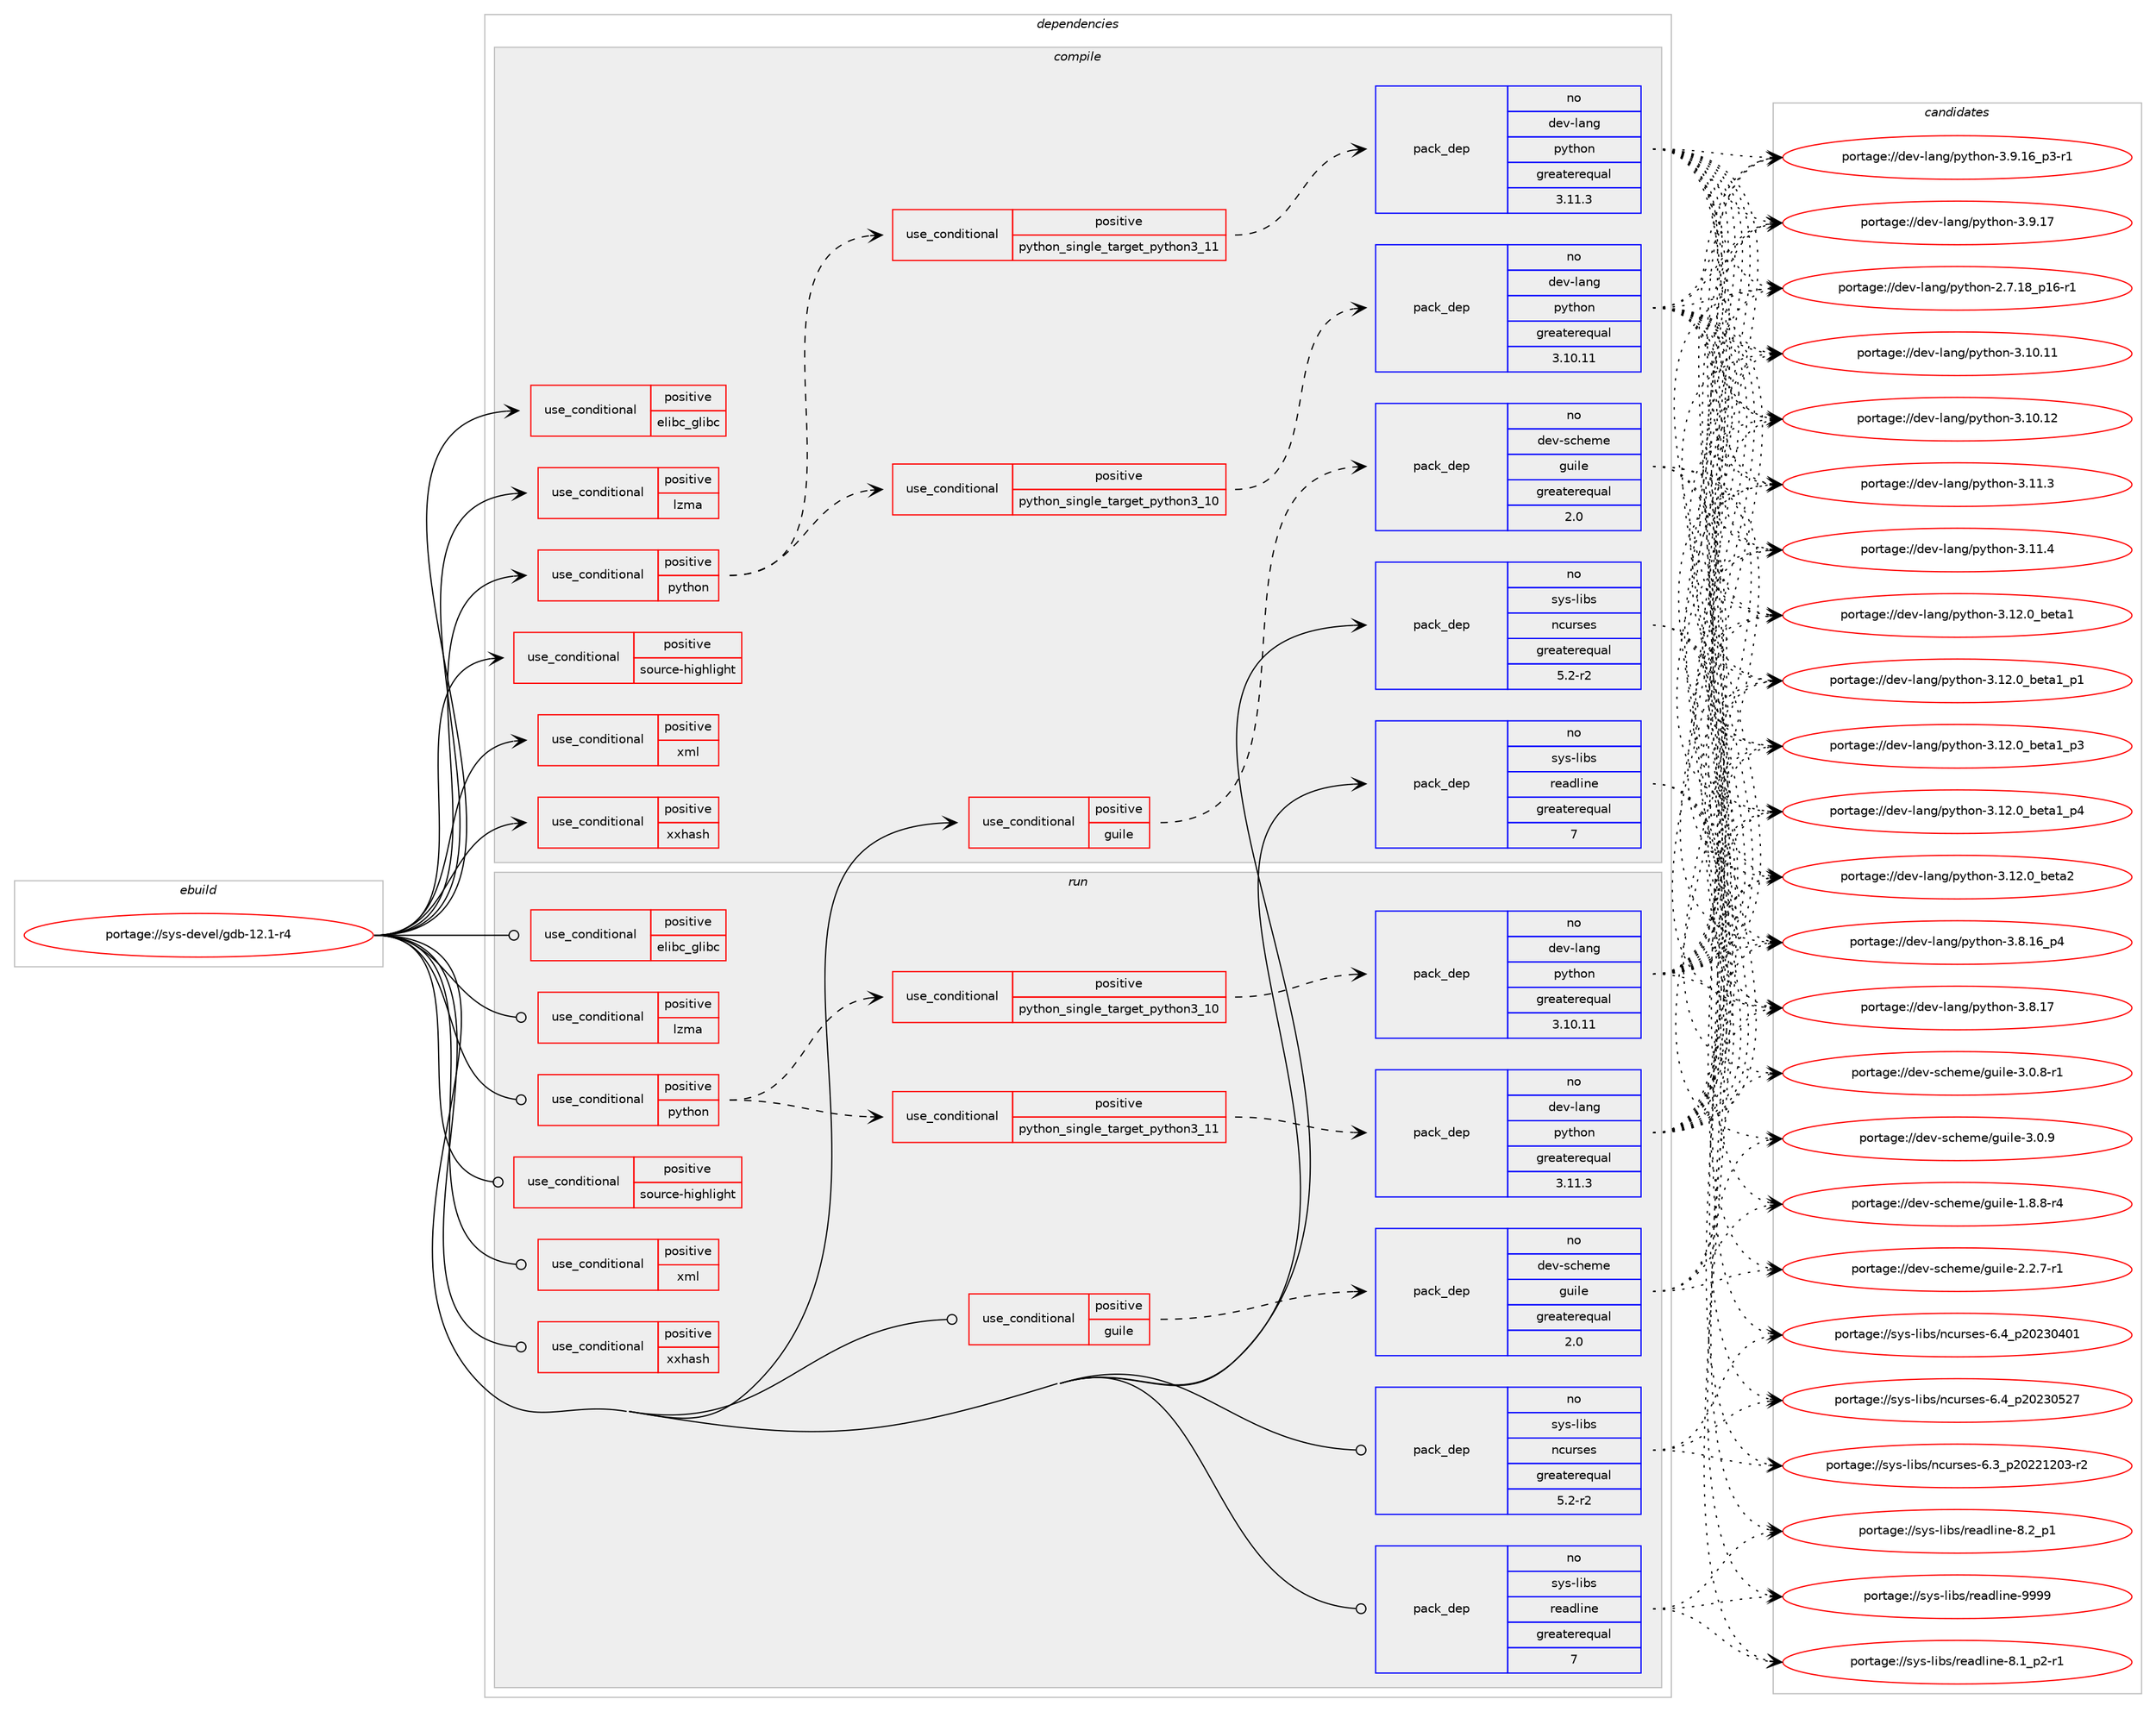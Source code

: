digraph prolog {

# *************
# Graph options
# *************

newrank=true;
concentrate=true;
compound=true;
graph [rankdir=LR,fontname=Helvetica,fontsize=10,ranksep=1.5];#, ranksep=2.5, nodesep=0.2];
edge  [arrowhead=vee];
node  [fontname=Helvetica,fontsize=10];

# **********
# The ebuild
# **********

subgraph cluster_leftcol {
color=gray;
rank=same;
label=<<i>ebuild</i>>;
id [label="portage://sys-devel/gdb-12.1-r4", color=red, width=4, href="../sys-devel/gdb-12.1-r4.svg"];
}

# ****************
# The dependencies
# ****************

subgraph cluster_midcol {
color=gray;
label=<<i>dependencies</i>>;
subgraph cluster_compile {
fillcolor="#eeeeee";
style=filled;
label=<<i>compile</i>>;
subgraph cond166 {
dependency378 [label=<<TABLE BORDER="0" CELLBORDER="1" CELLSPACING="0" CELLPADDING="4"><TR><TD ROWSPAN="3" CELLPADDING="10">use_conditional</TD></TR><TR><TD>positive</TD></TR><TR><TD>elibc_glibc</TD></TR></TABLE>>, shape=none, color=red];
# *** BEGIN UNKNOWN DEPENDENCY TYPE (TODO) ***
# dependency378 -> package_dependency(portage://sys-devel/gdb-12.1-r4,install,no,net-libs,libnsl,none,[,,],any_same_slot,[])
# *** END UNKNOWN DEPENDENCY TYPE (TODO) ***

}
id:e -> dependency378:w [weight=20,style="solid",arrowhead="vee"];
subgraph cond167 {
dependency379 [label=<<TABLE BORDER="0" CELLBORDER="1" CELLSPACING="0" CELLPADDING="4"><TR><TD ROWSPAN="3" CELLPADDING="10">use_conditional</TD></TR><TR><TD>positive</TD></TR><TR><TD>guile</TD></TR></TABLE>>, shape=none, color=red];
subgraph pack206 {
dependency380 [label=<<TABLE BORDER="0" CELLBORDER="1" CELLSPACING="0" CELLPADDING="4" WIDTH="220"><TR><TD ROWSPAN="6" CELLPADDING="30">pack_dep</TD></TR><TR><TD WIDTH="110">no</TD></TR><TR><TD>dev-scheme</TD></TR><TR><TD>guile</TD></TR><TR><TD>greaterequal</TD></TR><TR><TD>2.0</TD></TR></TABLE>>, shape=none, color=blue];
}
dependency379:e -> dependency380:w [weight=20,style="dashed",arrowhead="vee"];
}
id:e -> dependency379:w [weight=20,style="solid",arrowhead="vee"];
subgraph cond168 {
dependency381 [label=<<TABLE BORDER="0" CELLBORDER="1" CELLSPACING="0" CELLPADDING="4"><TR><TD ROWSPAN="3" CELLPADDING="10">use_conditional</TD></TR><TR><TD>positive</TD></TR><TR><TD>lzma</TD></TR></TABLE>>, shape=none, color=red];
# *** BEGIN UNKNOWN DEPENDENCY TYPE (TODO) ***
# dependency381 -> package_dependency(portage://sys-devel/gdb-12.1-r4,install,no,app-arch,xz-utils,none,[,,],[],[])
# *** END UNKNOWN DEPENDENCY TYPE (TODO) ***

}
id:e -> dependency381:w [weight=20,style="solid",arrowhead="vee"];
subgraph cond169 {
dependency382 [label=<<TABLE BORDER="0" CELLBORDER="1" CELLSPACING="0" CELLPADDING="4"><TR><TD ROWSPAN="3" CELLPADDING="10">use_conditional</TD></TR><TR><TD>positive</TD></TR><TR><TD>python</TD></TR></TABLE>>, shape=none, color=red];
subgraph cond170 {
dependency383 [label=<<TABLE BORDER="0" CELLBORDER="1" CELLSPACING="0" CELLPADDING="4"><TR><TD ROWSPAN="3" CELLPADDING="10">use_conditional</TD></TR><TR><TD>positive</TD></TR><TR><TD>python_single_target_python3_10</TD></TR></TABLE>>, shape=none, color=red];
subgraph pack207 {
dependency384 [label=<<TABLE BORDER="0" CELLBORDER="1" CELLSPACING="0" CELLPADDING="4" WIDTH="220"><TR><TD ROWSPAN="6" CELLPADDING="30">pack_dep</TD></TR><TR><TD WIDTH="110">no</TD></TR><TR><TD>dev-lang</TD></TR><TR><TD>python</TD></TR><TR><TD>greaterequal</TD></TR><TR><TD>3.10.11</TD></TR></TABLE>>, shape=none, color=blue];
}
dependency383:e -> dependency384:w [weight=20,style="dashed",arrowhead="vee"];
}
dependency382:e -> dependency383:w [weight=20,style="dashed",arrowhead="vee"];
subgraph cond171 {
dependency385 [label=<<TABLE BORDER="0" CELLBORDER="1" CELLSPACING="0" CELLPADDING="4"><TR><TD ROWSPAN="3" CELLPADDING="10">use_conditional</TD></TR><TR><TD>positive</TD></TR><TR><TD>python_single_target_python3_11</TD></TR></TABLE>>, shape=none, color=red];
subgraph pack208 {
dependency386 [label=<<TABLE BORDER="0" CELLBORDER="1" CELLSPACING="0" CELLPADDING="4" WIDTH="220"><TR><TD ROWSPAN="6" CELLPADDING="30">pack_dep</TD></TR><TR><TD WIDTH="110">no</TD></TR><TR><TD>dev-lang</TD></TR><TR><TD>python</TD></TR><TR><TD>greaterequal</TD></TR><TR><TD>3.11.3</TD></TR></TABLE>>, shape=none, color=blue];
}
dependency385:e -> dependency386:w [weight=20,style="dashed",arrowhead="vee"];
}
dependency382:e -> dependency385:w [weight=20,style="dashed",arrowhead="vee"];
}
id:e -> dependency382:w [weight=20,style="solid",arrowhead="vee"];
subgraph cond172 {
dependency387 [label=<<TABLE BORDER="0" CELLBORDER="1" CELLSPACING="0" CELLPADDING="4"><TR><TD ROWSPAN="3" CELLPADDING="10">use_conditional</TD></TR><TR><TD>positive</TD></TR><TR><TD>source-highlight</TD></TR></TABLE>>, shape=none, color=red];
# *** BEGIN UNKNOWN DEPENDENCY TYPE (TODO) ***
# dependency387 -> package_dependency(portage://sys-devel/gdb-12.1-r4,install,no,dev-util,source-highlight,none,[,,],[],[])
# *** END UNKNOWN DEPENDENCY TYPE (TODO) ***

}
id:e -> dependency387:w [weight=20,style="solid",arrowhead="vee"];
subgraph cond173 {
dependency388 [label=<<TABLE BORDER="0" CELLBORDER="1" CELLSPACING="0" CELLPADDING="4"><TR><TD ROWSPAN="3" CELLPADDING="10">use_conditional</TD></TR><TR><TD>positive</TD></TR><TR><TD>xml</TD></TR></TABLE>>, shape=none, color=red];
# *** BEGIN UNKNOWN DEPENDENCY TYPE (TODO) ***
# dependency388 -> package_dependency(portage://sys-devel/gdb-12.1-r4,install,no,dev-libs,expat,none,[,,],[],[])
# *** END UNKNOWN DEPENDENCY TYPE (TODO) ***

}
id:e -> dependency388:w [weight=20,style="solid",arrowhead="vee"];
subgraph cond174 {
dependency389 [label=<<TABLE BORDER="0" CELLBORDER="1" CELLSPACING="0" CELLPADDING="4"><TR><TD ROWSPAN="3" CELLPADDING="10">use_conditional</TD></TR><TR><TD>positive</TD></TR><TR><TD>xxhash</TD></TR></TABLE>>, shape=none, color=red];
# *** BEGIN UNKNOWN DEPENDENCY TYPE (TODO) ***
# dependency389 -> package_dependency(portage://sys-devel/gdb-12.1-r4,install,no,dev-libs,xxhash,none,[,,],[],[])
# *** END UNKNOWN DEPENDENCY TYPE (TODO) ***

}
id:e -> dependency389:w [weight=20,style="solid",arrowhead="vee"];
# *** BEGIN UNKNOWN DEPENDENCY TYPE (TODO) ***
# id -> package_dependency(portage://sys-devel/gdb-12.1-r4,install,no,dev-libs,gmp,none,[,,],any_same_slot,[])
# *** END UNKNOWN DEPENDENCY TYPE (TODO) ***

# *** BEGIN UNKNOWN DEPENDENCY TYPE (TODO) ***
# id -> package_dependency(portage://sys-devel/gdb-12.1-r4,install,no,dev-libs,mpfr,none,[,,],[slot(0),equal],[])
# *** END UNKNOWN DEPENDENCY TYPE (TODO) ***

subgraph pack209 {
dependency390 [label=<<TABLE BORDER="0" CELLBORDER="1" CELLSPACING="0" CELLPADDING="4" WIDTH="220"><TR><TD ROWSPAN="6" CELLPADDING="30">pack_dep</TD></TR><TR><TD WIDTH="110">no</TD></TR><TR><TD>sys-libs</TD></TR><TR><TD>ncurses</TD></TR><TR><TD>greaterequal</TD></TR><TR><TD>5.2-r2</TD></TR></TABLE>>, shape=none, color=blue];
}
id:e -> dependency390:w [weight=20,style="solid",arrowhead="vee"];
subgraph pack210 {
dependency391 [label=<<TABLE BORDER="0" CELLBORDER="1" CELLSPACING="0" CELLPADDING="4" WIDTH="220"><TR><TD ROWSPAN="6" CELLPADDING="30">pack_dep</TD></TR><TR><TD WIDTH="110">no</TD></TR><TR><TD>sys-libs</TD></TR><TR><TD>readline</TD></TR><TR><TD>greaterequal</TD></TR><TR><TD>7</TD></TR></TABLE>>, shape=none, color=blue];
}
id:e -> dependency391:w [weight=20,style="solid",arrowhead="vee"];
# *** BEGIN UNKNOWN DEPENDENCY TYPE (TODO) ***
# id -> package_dependency(portage://sys-devel/gdb-12.1-r4,install,no,sys-libs,zlib,none,[,,],[],[])
# *** END UNKNOWN DEPENDENCY TYPE (TODO) ***

}
subgraph cluster_compileandrun {
fillcolor="#eeeeee";
style=filled;
label=<<i>compile and run</i>>;
}
subgraph cluster_run {
fillcolor="#eeeeee";
style=filled;
label=<<i>run</i>>;
subgraph cond175 {
dependency392 [label=<<TABLE BORDER="0" CELLBORDER="1" CELLSPACING="0" CELLPADDING="4"><TR><TD ROWSPAN="3" CELLPADDING="10">use_conditional</TD></TR><TR><TD>positive</TD></TR><TR><TD>elibc_glibc</TD></TR></TABLE>>, shape=none, color=red];
# *** BEGIN UNKNOWN DEPENDENCY TYPE (TODO) ***
# dependency392 -> package_dependency(portage://sys-devel/gdb-12.1-r4,run,no,net-libs,libnsl,none,[,,],any_same_slot,[])
# *** END UNKNOWN DEPENDENCY TYPE (TODO) ***

}
id:e -> dependency392:w [weight=20,style="solid",arrowhead="odot"];
subgraph cond176 {
dependency393 [label=<<TABLE BORDER="0" CELLBORDER="1" CELLSPACING="0" CELLPADDING="4"><TR><TD ROWSPAN="3" CELLPADDING="10">use_conditional</TD></TR><TR><TD>positive</TD></TR><TR><TD>guile</TD></TR></TABLE>>, shape=none, color=red];
subgraph pack211 {
dependency394 [label=<<TABLE BORDER="0" CELLBORDER="1" CELLSPACING="0" CELLPADDING="4" WIDTH="220"><TR><TD ROWSPAN="6" CELLPADDING="30">pack_dep</TD></TR><TR><TD WIDTH="110">no</TD></TR><TR><TD>dev-scheme</TD></TR><TR><TD>guile</TD></TR><TR><TD>greaterequal</TD></TR><TR><TD>2.0</TD></TR></TABLE>>, shape=none, color=blue];
}
dependency393:e -> dependency394:w [weight=20,style="dashed",arrowhead="vee"];
}
id:e -> dependency393:w [weight=20,style="solid",arrowhead="odot"];
subgraph cond177 {
dependency395 [label=<<TABLE BORDER="0" CELLBORDER="1" CELLSPACING="0" CELLPADDING="4"><TR><TD ROWSPAN="3" CELLPADDING="10">use_conditional</TD></TR><TR><TD>positive</TD></TR><TR><TD>lzma</TD></TR></TABLE>>, shape=none, color=red];
# *** BEGIN UNKNOWN DEPENDENCY TYPE (TODO) ***
# dependency395 -> package_dependency(portage://sys-devel/gdb-12.1-r4,run,no,app-arch,xz-utils,none,[,,],[],[])
# *** END UNKNOWN DEPENDENCY TYPE (TODO) ***

}
id:e -> dependency395:w [weight=20,style="solid",arrowhead="odot"];
subgraph cond178 {
dependency396 [label=<<TABLE BORDER="0" CELLBORDER="1" CELLSPACING="0" CELLPADDING="4"><TR><TD ROWSPAN="3" CELLPADDING="10">use_conditional</TD></TR><TR><TD>positive</TD></TR><TR><TD>python</TD></TR></TABLE>>, shape=none, color=red];
subgraph cond179 {
dependency397 [label=<<TABLE BORDER="0" CELLBORDER="1" CELLSPACING="0" CELLPADDING="4"><TR><TD ROWSPAN="3" CELLPADDING="10">use_conditional</TD></TR><TR><TD>positive</TD></TR><TR><TD>python_single_target_python3_10</TD></TR></TABLE>>, shape=none, color=red];
subgraph pack212 {
dependency398 [label=<<TABLE BORDER="0" CELLBORDER="1" CELLSPACING="0" CELLPADDING="4" WIDTH="220"><TR><TD ROWSPAN="6" CELLPADDING="30">pack_dep</TD></TR><TR><TD WIDTH="110">no</TD></TR><TR><TD>dev-lang</TD></TR><TR><TD>python</TD></TR><TR><TD>greaterequal</TD></TR><TR><TD>3.10.11</TD></TR></TABLE>>, shape=none, color=blue];
}
dependency397:e -> dependency398:w [weight=20,style="dashed",arrowhead="vee"];
}
dependency396:e -> dependency397:w [weight=20,style="dashed",arrowhead="vee"];
subgraph cond180 {
dependency399 [label=<<TABLE BORDER="0" CELLBORDER="1" CELLSPACING="0" CELLPADDING="4"><TR><TD ROWSPAN="3" CELLPADDING="10">use_conditional</TD></TR><TR><TD>positive</TD></TR><TR><TD>python_single_target_python3_11</TD></TR></TABLE>>, shape=none, color=red];
subgraph pack213 {
dependency400 [label=<<TABLE BORDER="0" CELLBORDER="1" CELLSPACING="0" CELLPADDING="4" WIDTH="220"><TR><TD ROWSPAN="6" CELLPADDING="30">pack_dep</TD></TR><TR><TD WIDTH="110">no</TD></TR><TR><TD>dev-lang</TD></TR><TR><TD>python</TD></TR><TR><TD>greaterequal</TD></TR><TR><TD>3.11.3</TD></TR></TABLE>>, shape=none, color=blue];
}
dependency399:e -> dependency400:w [weight=20,style="dashed",arrowhead="vee"];
}
dependency396:e -> dependency399:w [weight=20,style="dashed",arrowhead="vee"];
}
id:e -> dependency396:w [weight=20,style="solid",arrowhead="odot"];
subgraph cond181 {
dependency401 [label=<<TABLE BORDER="0" CELLBORDER="1" CELLSPACING="0" CELLPADDING="4"><TR><TD ROWSPAN="3" CELLPADDING="10">use_conditional</TD></TR><TR><TD>positive</TD></TR><TR><TD>source-highlight</TD></TR></TABLE>>, shape=none, color=red];
# *** BEGIN UNKNOWN DEPENDENCY TYPE (TODO) ***
# dependency401 -> package_dependency(portage://sys-devel/gdb-12.1-r4,run,no,dev-util,source-highlight,none,[,,],[],[])
# *** END UNKNOWN DEPENDENCY TYPE (TODO) ***

}
id:e -> dependency401:w [weight=20,style="solid",arrowhead="odot"];
subgraph cond182 {
dependency402 [label=<<TABLE BORDER="0" CELLBORDER="1" CELLSPACING="0" CELLPADDING="4"><TR><TD ROWSPAN="3" CELLPADDING="10">use_conditional</TD></TR><TR><TD>positive</TD></TR><TR><TD>xml</TD></TR></TABLE>>, shape=none, color=red];
# *** BEGIN UNKNOWN DEPENDENCY TYPE (TODO) ***
# dependency402 -> package_dependency(portage://sys-devel/gdb-12.1-r4,run,no,dev-libs,expat,none,[,,],[],[])
# *** END UNKNOWN DEPENDENCY TYPE (TODO) ***

}
id:e -> dependency402:w [weight=20,style="solid",arrowhead="odot"];
subgraph cond183 {
dependency403 [label=<<TABLE BORDER="0" CELLBORDER="1" CELLSPACING="0" CELLPADDING="4"><TR><TD ROWSPAN="3" CELLPADDING="10">use_conditional</TD></TR><TR><TD>positive</TD></TR><TR><TD>xxhash</TD></TR></TABLE>>, shape=none, color=red];
# *** BEGIN UNKNOWN DEPENDENCY TYPE (TODO) ***
# dependency403 -> package_dependency(portage://sys-devel/gdb-12.1-r4,run,no,dev-libs,xxhash,none,[,,],[],[])
# *** END UNKNOWN DEPENDENCY TYPE (TODO) ***

}
id:e -> dependency403:w [weight=20,style="solid",arrowhead="odot"];
# *** BEGIN UNKNOWN DEPENDENCY TYPE (TODO) ***
# id -> package_dependency(portage://sys-devel/gdb-12.1-r4,run,no,dev-libs,gmp,none,[,,],any_same_slot,[])
# *** END UNKNOWN DEPENDENCY TYPE (TODO) ***

# *** BEGIN UNKNOWN DEPENDENCY TYPE (TODO) ***
# id -> package_dependency(portage://sys-devel/gdb-12.1-r4,run,no,dev-libs,mpfr,none,[,,],[slot(0),equal],[])
# *** END UNKNOWN DEPENDENCY TYPE (TODO) ***

subgraph pack214 {
dependency404 [label=<<TABLE BORDER="0" CELLBORDER="1" CELLSPACING="0" CELLPADDING="4" WIDTH="220"><TR><TD ROWSPAN="6" CELLPADDING="30">pack_dep</TD></TR><TR><TD WIDTH="110">no</TD></TR><TR><TD>sys-libs</TD></TR><TR><TD>ncurses</TD></TR><TR><TD>greaterequal</TD></TR><TR><TD>5.2-r2</TD></TR></TABLE>>, shape=none, color=blue];
}
id:e -> dependency404:w [weight=20,style="solid",arrowhead="odot"];
subgraph pack215 {
dependency405 [label=<<TABLE BORDER="0" CELLBORDER="1" CELLSPACING="0" CELLPADDING="4" WIDTH="220"><TR><TD ROWSPAN="6" CELLPADDING="30">pack_dep</TD></TR><TR><TD WIDTH="110">no</TD></TR><TR><TD>sys-libs</TD></TR><TR><TD>readline</TD></TR><TR><TD>greaterequal</TD></TR><TR><TD>7</TD></TR></TABLE>>, shape=none, color=blue];
}
id:e -> dependency405:w [weight=20,style="solid",arrowhead="odot"];
# *** BEGIN UNKNOWN DEPENDENCY TYPE (TODO) ***
# id -> package_dependency(portage://sys-devel/gdb-12.1-r4,run,no,sys-libs,zlib,none,[,,],[],[])
# *** END UNKNOWN DEPENDENCY TYPE (TODO) ***

}
}

# **************
# The candidates
# **************

subgraph cluster_choices {
rank=same;
color=gray;
label=<<i>candidates</i>>;

subgraph choice206 {
color=black;
nodesep=1;
choice1001011184511599104101109101471031171051081014549465646564511452 [label="portage://dev-scheme/guile-1.8.8-r4", color=red, width=4,href="../dev-scheme/guile-1.8.8-r4.svg"];
choice1001011184511599104101109101471031171051081014550465046554511449 [label="portage://dev-scheme/guile-2.2.7-r1", color=red, width=4,href="../dev-scheme/guile-2.2.7-r1.svg"];
choice1001011184511599104101109101471031171051081014551464846564511449 [label="portage://dev-scheme/guile-3.0.8-r1", color=red, width=4,href="../dev-scheme/guile-3.0.8-r1.svg"];
choice100101118451159910410110910147103117105108101455146484657 [label="portage://dev-scheme/guile-3.0.9", color=red, width=4,href="../dev-scheme/guile-3.0.9.svg"];
dependency380:e -> choice1001011184511599104101109101471031171051081014549465646564511452:w [style=dotted,weight="100"];
dependency380:e -> choice1001011184511599104101109101471031171051081014550465046554511449:w [style=dotted,weight="100"];
dependency380:e -> choice1001011184511599104101109101471031171051081014551464846564511449:w [style=dotted,weight="100"];
dependency380:e -> choice100101118451159910410110910147103117105108101455146484657:w [style=dotted,weight="100"];
}
subgraph choice207 {
color=black;
nodesep=1;
choice100101118451089711010347112121116104111110455046554649569511249544511449 [label="portage://dev-lang/python-2.7.18_p16-r1", color=red, width=4,href="../dev-lang/python-2.7.18_p16-r1.svg"];
choice1001011184510897110103471121211161041111104551464948464949 [label="portage://dev-lang/python-3.10.11", color=red, width=4,href="../dev-lang/python-3.10.11.svg"];
choice1001011184510897110103471121211161041111104551464948464950 [label="portage://dev-lang/python-3.10.12", color=red, width=4,href="../dev-lang/python-3.10.12.svg"];
choice10010111845108971101034711212111610411111045514649494651 [label="portage://dev-lang/python-3.11.3", color=red, width=4,href="../dev-lang/python-3.11.3.svg"];
choice10010111845108971101034711212111610411111045514649494652 [label="portage://dev-lang/python-3.11.4", color=red, width=4,href="../dev-lang/python-3.11.4.svg"];
choice1001011184510897110103471121211161041111104551464950464895981011169749 [label="portage://dev-lang/python-3.12.0_beta1", color=red, width=4,href="../dev-lang/python-3.12.0_beta1.svg"];
choice10010111845108971101034711212111610411111045514649504648959810111697499511249 [label="portage://dev-lang/python-3.12.0_beta1_p1", color=red, width=4,href="../dev-lang/python-3.12.0_beta1_p1.svg"];
choice10010111845108971101034711212111610411111045514649504648959810111697499511251 [label="portage://dev-lang/python-3.12.0_beta1_p3", color=red, width=4,href="../dev-lang/python-3.12.0_beta1_p3.svg"];
choice10010111845108971101034711212111610411111045514649504648959810111697499511252 [label="portage://dev-lang/python-3.12.0_beta1_p4", color=red, width=4,href="../dev-lang/python-3.12.0_beta1_p4.svg"];
choice1001011184510897110103471121211161041111104551464950464895981011169750 [label="portage://dev-lang/python-3.12.0_beta2", color=red, width=4,href="../dev-lang/python-3.12.0_beta2.svg"];
choice100101118451089711010347112121116104111110455146564649549511252 [label="portage://dev-lang/python-3.8.16_p4", color=red, width=4,href="../dev-lang/python-3.8.16_p4.svg"];
choice10010111845108971101034711212111610411111045514656464955 [label="portage://dev-lang/python-3.8.17", color=red, width=4,href="../dev-lang/python-3.8.17.svg"];
choice1001011184510897110103471121211161041111104551465746495495112514511449 [label="portage://dev-lang/python-3.9.16_p3-r1", color=red, width=4,href="../dev-lang/python-3.9.16_p3-r1.svg"];
choice10010111845108971101034711212111610411111045514657464955 [label="portage://dev-lang/python-3.9.17", color=red, width=4,href="../dev-lang/python-3.9.17.svg"];
dependency384:e -> choice100101118451089711010347112121116104111110455046554649569511249544511449:w [style=dotted,weight="100"];
dependency384:e -> choice1001011184510897110103471121211161041111104551464948464949:w [style=dotted,weight="100"];
dependency384:e -> choice1001011184510897110103471121211161041111104551464948464950:w [style=dotted,weight="100"];
dependency384:e -> choice10010111845108971101034711212111610411111045514649494651:w [style=dotted,weight="100"];
dependency384:e -> choice10010111845108971101034711212111610411111045514649494652:w [style=dotted,weight="100"];
dependency384:e -> choice1001011184510897110103471121211161041111104551464950464895981011169749:w [style=dotted,weight="100"];
dependency384:e -> choice10010111845108971101034711212111610411111045514649504648959810111697499511249:w [style=dotted,weight="100"];
dependency384:e -> choice10010111845108971101034711212111610411111045514649504648959810111697499511251:w [style=dotted,weight="100"];
dependency384:e -> choice10010111845108971101034711212111610411111045514649504648959810111697499511252:w [style=dotted,weight="100"];
dependency384:e -> choice1001011184510897110103471121211161041111104551464950464895981011169750:w [style=dotted,weight="100"];
dependency384:e -> choice100101118451089711010347112121116104111110455146564649549511252:w [style=dotted,weight="100"];
dependency384:e -> choice10010111845108971101034711212111610411111045514656464955:w [style=dotted,weight="100"];
dependency384:e -> choice1001011184510897110103471121211161041111104551465746495495112514511449:w [style=dotted,weight="100"];
dependency384:e -> choice10010111845108971101034711212111610411111045514657464955:w [style=dotted,weight="100"];
}
subgraph choice208 {
color=black;
nodesep=1;
choice100101118451089711010347112121116104111110455046554649569511249544511449 [label="portage://dev-lang/python-2.7.18_p16-r1", color=red, width=4,href="../dev-lang/python-2.7.18_p16-r1.svg"];
choice1001011184510897110103471121211161041111104551464948464949 [label="portage://dev-lang/python-3.10.11", color=red, width=4,href="../dev-lang/python-3.10.11.svg"];
choice1001011184510897110103471121211161041111104551464948464950 [label="portage://dev-lang/python-3.10.12", color=red, width=4,href="../dev-lang/python-3.10.12.svg"];
choice10010111845108971101034711212111610411111045514649494651 [label="portage://dev-lang/python-3.11.3", color=red, width=4,href="../dev-lang/python-3.11.3.svg"];
choice10010111845108971101034711212111610411111045514649494652 [label="portage://dev-lang/python-3.11.4", color=red, width=4,href="../dev-lang/python-3.11.4.svg"];
choice1001011184510897110103471121211161041111104551464950464895981011169749 [label="portage://dev-lang/python-3.12.0_beta1", color=red, width=4,href="../dev-lang/python-3.12.0_beta1.svg"];
choice10010111845108971101034711212111610411111045514649504648959810111697499511249 [label="portage://dev-lang/python-3.12.0_beta1_p1", color=red, width=4,href="../dev-lang/python-3.12.0_beta1_p1.svg"];
choice10010111845108971101034711212111610411111045514649504648959810111697499511251 [label="portage://dev-lang/python-3.12.0_beta1_p3", color=red, width=4,href="../dev-lang/python-3.12.0_beta1_p3.svg"];
choice10010111845108971101034711212111610411111045514649504648959810111697499511252 [label="portage://dev-lang/python-3.12.0_beta1_p4", color=red, width=4,href="../dev-lang/python-3.12.0_beta1_p4.svg"];
choice1001011184510897110103471121211161041111104551464950464895981011169750 [label="portage://dev-lang/python-3.12.0_beta2", color=red, width=4,href="../dev-lang/python-3.12.0_beta2.svg"];
choice100101118451089711010347112121116104111110455146564649549511252 [label="portage://dev-lang/python-3.8.16_p4", color=red, width=4,href="../dev-lang/python-3.8.16_p4.svg"];
choice10010111845108971101034711212111610411111045514656464955 [label="portage://dev-lang/python-3.8.17", color=red, width=4,href="../dev-lang/python-3.8.17.svg"];
choice1001011184510897110103471121211161041111104551465746495495112514511449 [label="portage://dev-lang/python-3.9.16_p3-r1", color=red, width=4,href="../dev-lang/python-3.9.16_p3-r1.svg"];
choice10010111845108971101034711212111610411111045514657464955 [label="portage://dev-lang/python-3.9.17", color=red, width=4,href="../dev-lang/python-3.9.17.svg"];
dependency386:e -> choice100101118451089711010347112121116104111110455046554649569511249544511449:w [style=dotted,weight="100"];
dependency386:e -> choice1001011184510897110103471121211161041111104551464948464949:w [style=dotted,weight="100"];
dependency386:e -> choice1001011184510897110103471121211161041111104551464948464950:w [style=dotted,weight="100"];
dependency386:e -> choice10010111845108971101034711212111610411111045514649494651:w [style=dotted,weight="100"];
dependency386:e -> choice10010111845108971101034711212111610411111045514649494652:w [style=dotted,weight="100"];
dependency386:e -> choice1001011184510897110103471121211161041111104551464950464895981011169749:w [style=dotted,weight="100"];
dependency386:e -> choice10010111845108971101034711212111610411111045514649504648959810111697499511249:w [style=dotted,weight="100"];
dependency386:e -> choice10010111845108971101034711212111610411111045514649504648959810111697499511251:w [style=dotted,weight="100"];
dependency386:e -> choice10010111845108971101034711212111610411111045514649504648959810111697499511252:w [style=dotted,weight="100"];
dependency386:e -> choice1001011184510897110103471121211161041111104551464950464895981011169750:w [style=dotted,weight="100"];
dependency386:e -> choice100101118451089711010347112121116104111110455146564649549511252:w [style=dotted,weight="100"];
dependency386:e -> choice10010111845108971101034711212111610411111045514656464955:w [style=dotted,weight="100"];
dependency386:e -> choice1001011184510897110103471121211161041111104551465746495495112514511449:w [style=dotted,weight="100"];
dependency386:e -> choice10010111845108971101034711212111610411111045514657464955:w [style=dotted,weight="100"];
}
subgraph choice209 {
color=black;
nodesep=1;
choice11512111545108105981154711099117114115101115455446519511250485050495048514511450 [label="portage://sys-libs/ncurses-6.3_p20221203-r2", color=red, width=4,href="../sys-libs/ncurses-6.3_p20221203-r2.svg"];
choice1151211154510810598115471109911711411510111545544652951125048505148524849 [label="portage://sys-libs/ncurses-6.4_p20230401", color=red, width=4,href="../sys-libs/ncurses-6.4_p20230401.svg"];
choice1151211154510810598115471109911711411510111545544652951125048505148535055 [label="portage://sys-libs/ncurses-6.4_p20230527", color=red, width=4,href="../sys-libs/ncurses-6.4_p20230527.svg"];
dependency390:e -> choice11512111545108105981154711099117114115101115455446519511250485050495048514511450:w [style=dotted,weight="100"];
dependency390:e -> choice1151211154510810598115471109911711411510111545544652951125048505148524849:w [style=dotted,weight="100"];
dependency390:e -> choice1151211154510810598115471109911711411510111545544652951125048505148535055:w [style=dotted,weight="100"];
}
subgraph choice210 {
color=black;
nodesep=1;
choice115121115451081059811547114101971001081051101014556464995112504511449 [label="portage://sys-libs/readline-8.1_p2-r1", color=red, width=4,href="../sys-libs/readline-8.1_p2-r1.svg"];
choice11512111545108105981154711410197100108105110101455646509511249 [label="portage://sys-libs/readline-8.2_p1", color=red, width=4,href="../sys-libs/readline-8.2_p1.svg"];
choice115121115451081059811547114101971001081051101014557575757 [label="portage://sys-libs/readline-9999", color=red, width=4,href="../sys-libs/readline-9999.svg"];
dependency391:e -> choice115121115451081059811547114101971001081051101014556464995112504511449:w [style=dotted,weight="100"];
dependency391:e -> choice11512111545108105981154711410197100108105110101455646509511249:w [style=dotted,weight="100"];
dependency391:e -> choice115121115451081059811547114101971001081051101014557575757:w [style=dotted,weight="100"];
}
subgraph choice211 {
color=black;
nodesep=1;
choice1001011184511599104101109101471031171051081014549465646564511452 [label="portage://dev-scheme/guile-1.8.8-r4", color=red, width=4,href="../dev-scheme/guile-1.8.8-r4.svg"];
choice1001011184511599104101109101471031171051081014550465046554511449 [label="portage://dev-scheme/guile-2.2.7-r1", color=red, width=4,href="../dev-scheme/guile-2.2.7-r1.svg"];
choice1001011184511599104101109101471031171051081014551464846564511449 [label="portage://dev-scheme/guile-3.0.8-r1", color=red, width=4,href="../dev-scheme/guile-3.0.8-r1.svg"];
choice100101118451159910410110910147103117105108101455146484657 [label="portage://dev-scheme/guile-3.0.9", color=red, width=4,href="../dev-scheme/guile-3.0.9.svg"];
dependency394:e -> choice1001011184511599104101109101471031171051081014549465646564511452:w [style=dotted,weight="100"];
dependency394:e -> choice1001011184511599104101109101471031171051081014550465046554511449:w [style=dotted,weight="100"];
dependency394:e -> choice1001011184511599104101109101471031171051081014551464846564511449:w [style=dotted,weight="100"];
dependency394:e -> choice100101118451159910410110910147103117105108101455146484657:w [style=dotted,weight="100"];
}
subgraph choice212 {
color=black;
nodesep=1;
choice100101118451089711010347112121116104111110455046554649569511249544511449 [label="portage://dev-lang/python-2.7.18_p16-r1", color=red, width=4,href="../dev-lang/python-2.7.18_p16-r1.svg"];
choice1001011184510897110103471121211161041111104551464948464949 [label="portage://dev-lang/python-3.10.11", color=red, width=4,href="../dev-lang/python-3.10.11.svg"];
choice1001011184510897110103471121211161041111104551464948464950 [label="portage://dev-lang/python-3.10.12", color=red, width=4,href="../dev-lang/python-3.10.12.svg"];
choice10010111845108971101034711212111610411111045514649494651 [label="portage://dev-lang/python-3.11.3", color=red, width=4,href="../dev-lang/python-3.11.3.svg"];
choice10010111845108971101034711212111610411111045514649494652 [label="portage://dev-lang/python-3.11.4", color=red, width=4,href="../dev-lang/python-3.11.4.svg"];
choice1001011184510897110103471121211161041111104551464950464895981011169749 [label="portage://dev-lang/python-3.12.0_beta1", color=red, width=4,href="../dev-lang/python-3.12.0_beta1.svg"];
choice10010111845108971101034711212111610411111045514649504648959810111697499511249 [label="portage://dev-lang/python-3.12.0_beta1_p1", color=red, width=4,href="../dev-lang/python-3.12.0_beta1_p1.svg"];
choice10010111845108971101034711212111610411111045514649504648959810111697499511251 [label="portage://dev-lang/python-3.12.0_beta1_p3", color=red, width=4,href="../dev-lang/python-3.12.0_beta1_p3.svg"];
choice10010111845108971101034711212111610411111045514649504648959810111697499511252 [label="portage://dev-lang/python-3.12.0_beta1_p4", color=red, width=4,href="../dev-lang/python-3.12.0_beta1_p4.svg"];
choice1001011184510897110103471121211161041111104551464950464895981011169750 [label="portage://dev-lang/python-3.12.0_beta2", color=red, width=4,href="../dev-lang/python-3.12.0_beta2.svg"];
choice100101118451089711010347112121116104111110455146564649549511252 [label="portage://dev-lang/python-3.8.16_p4", color=red, width=4,href="../dev-lang/python-3.8.16_p4.svg"];
choice10010111845108971101034711212111610411111045514656464955 [label="portage://dev-lang/python-3.8.17", color=red, width=4,href="../dev-lang/python-3.8.17.svg"];
choice1001011184510897110103471121211161041111104551465746495495112514511449 [label="portage://dev-lang/python-3.9.16_p3-r1", color=red, width=4,href="../dev-lang/python-3.9.16_p3-r1.svg"];
choice10010111845108971101034711212111610411111045514657464955 [label="portage://dev-lang/python-3.9.17", color=red, width=4,href="../dev-lang/python-3.9.17.svg"];
dependency398:e -> choice100101118451089711010347112121116104111110455046554649569511249544511449:w [style=dotted,weight="100"];
dependency398:e -> choice1001011184510897110103471121211161041111104551464948464949:w [style=dotted,weight="100"];
dependency398:e -> choice1001011184510897110103471121211161041111104551464948464950:w [style=dotted,weight="100"];
dependency398:e -> choice10010111845108971101034711212111610411111045514649494651:w [style=dotted,weight="100"];
dependency398:e -> choice10010111845108971101034711212111610411111045514649494652:w [style=dotted,weight="100"];
dependency398:e -> choice1001011184510897110103471121211161041111104551464950464895981011169749:w [style=dotted,weight="100"];
dependency398:e -> choice10010111845108971101034711212111610411111045514649504648959810111697499511249:w [style=dotted,weight="100"];
dependency398:e -> choice10010111845108971101034711212111610411111045514649504648959810111697499511251:w [style=dotted,weight="100"];
dependency398:e -> choice10010111845108971101034711212111610411111045514649504648959810111697499511252:w [style=dotted,weight="100"];
dependency398:e -> choice1001011184510897110103471121211161041111104551464950464895981011169750:w [style=dotted,weight="100"];
dependency398:e -> choice100101118451089711010347112121116104111110455146564649549511252:w [style=dotted,weight="100"];
dependency398:e -> choice10010111845108971101034711212111610411111045514656464955:w [style=dotted,weight="100"];
dependency398:e -> choice1001011184510897110103471121211161041111104551465746495495112514511449:w [style=dotted,weight="100"];
dependency398:e -> choice10010111845108971101034711212111610411111045514657464955:w [style=dotted,weight="100"];
}
subgraph choice213 {
color=black;
nodesep=1;
choice100101118451089711010347112121116104111110455046554649569511249544511449 [label="portage://dev-lang/python-2.7.18_p16-r1", color=red, width=4,href="../dev-lang/python-2.7.18_p16-r1.svg"];
choice1001011184510897110103471121211161041111104551464948464949 [label="portage://dev-lang/python-3.10.11", color=red, width=4,href="../dev-lang/python-3.10.11.svg"];
choice1001011184510897110103471121211161041111104551464948464950 [label="portage://dev-lang/python-3.10.12", color=red, width=4,href="../dev-lang/python-3.10.12.svg"];
choice10010111845108971101034711212111610411111045514649494651 [label="portage://dev-lang/python-3.11.3", color=red, width=4,href="../dev-lang/python-3.11.3.svg"];
choice10010111845108971101034711212111610411111045514649494652 [label="portage://dev-lang/python-3.11.4", color=red, width=4,href="../dev-lang/python-3.11.4.svg"];
choice1001011184510897110103471121211161041111104551464950464895981011169749 [label="portage://dev-lang/python-3.12.0_beta1", color=red, width=4,href="../dev-lang/python-3.12.0_beta1.svg"];
choice10010111845108971101034711212111610411111045514649504648959810111697499511249 [label="portage://dev-lang/python-3.12.0_beta1_p1", color=red, width=4,href="../dev-lang/python-3.12.0_beta1_p1.svg"];
choice10010111845108971101034711212111610411111045514649504648959810111697499511251 [label="portage://dev-lang/python-3.12.0_beta1_p3", color=red, width=4,href="../dev-lang/python-3.12.0_beta1_p3.svg"];
choice10010111845108971101034711212111610411111045514649504648959810111697499511252 [label="portage://dev-lang/python-3.12.0_beta1_p4", color=red, width=4,href="../dev-lang/python-3.12.0_beta1_p4.svg"];
choice1001011184510897110103471121211161041111104551464950464895981011169750 [label="portage://dev-lang/python-3.12.0_beta2", color=red, width=4,href="../dev-lang/python-3.12.0_beta2.svg"];
choice100101118451089711010347112121116104111110455146564649549511252 [label="portage://dev-lang/python-3.8.16_p4", color=red, width=4,href="../dev-lang/python-3.8.16_p4.svg"];
choice10010111845108971101034711212111610411111045514656464955 [label="portage://dev-lang/python-3.8.17", color=red, width=4,href="../dev-lang/python-3.8.17.svg"];
choice1001011184510897110103471121211161041111104551465746495495112514511449 [label="portage://dev-lang/python-3.9.16_p3-r1", color=red, width=4,href="../dev-lang/python-3.9.16_p3-r1.svg"];
choice10010111845108971101034711212111610411111045514657464955 [label="portage://dev-lang/python-3.9.17", color=red, width=4,href="../dev-lang/python-3.9.17.svg"];
dependency400:e -> choice100101118451089711010347112121116104111110455046554649569511249544511449:w [style=dotted,weight="100"];
dependency400:e -> choice1001011184510897110103471121211161041111104551464948464949:w [style=dotted,weight="100"];
dependency400:e -> choice1001011184510897110103471121211161041111104551464948464950:w [style=dotted,weight="100"];
dependency400:e -> choice10010111845108971101034711212111610411111045514649494651:w [style=dotted,weight="100"];
dependency400:e -> choice10010111845108971101034711212111610411111045514649494652:w [style=dotted,weight="100"];
dependency400:e -> choice1001011184510897110103471121211161041111104551464950464895981011169749:w [style=dotted,weight="100"];
dependency400:e -> choice10010111845108971101034711212111610411111045514649504648959810111697499511249:w [style=dotted,weight="100"];
dependency400:e -> choice10010111845108971101034711212111610411111045514649504648959810111697499511251:w [style=dotted,weight="100"];
dependency400:e -> choice10010111845108971101034711212111610411111045514649504648959810111697499511252:w [style=dotted,weight="100"];
dependency400:e -> choice1001011184510897110103471121211161041111104551464950464895981011169750:w [style=dotted,weight="100"];
dependency400:e -> choice100101118451089711010347112121116104111110455146564649549511252:w [style=dotted,weight="100"];
dependency400:e -> choice10010111845108971101034711212111610411111045514656464955:w [style=dotted,weight="100"];
dependency400:e -> choice1001011184510897110103471121211161041111104551465746495495112514511449:w [style=dotted,weight="100"];
dependency400:e -> choice10010111845108971101034711212111610411111045514657464955:w [style=dotted,weight="100"];
}
subgraph choice214 {
color=black;
nodesep=1;
choice11512111545108105981154711099117114115101115455446519511250485050495048514511450 [label="portage://sys-libs/ncurses-6.3_p20221203-r2", color=red, width=4,href="../sys-libs/ncurses-6.3_p20221203-r2.svg"];
choice1151211154510810598115471109911711411510111545544652951125048505148524849 [label="portage://sys-libs/ncurses-6.4_p20230401", color=red, width=4,href="../sys-libs/ncurses-6.4_p20230401.svg"];
choice1151211154510810598115471109911711411510111545544652951125048505148535055 [label="portage://sys-libs/ncurses-6.4_p20230527", color=red, width=4,href="../sys-libs/ncurses-6.4_p20230527.svg"];
dependency404:e -> choice11512111545108105981154711099117114115101115455446519511250485050495048514511450:w [style=dotted,weight="100"];
dependency404:e -> choice1151211154510810598115471109911711411510111545544652951125048505148524849:w [style=dotted,weight="100"];
dependency404:e -> choice1151211154510810598115471109911711411510111545544652951125048505148535055:w [style=dotted,weight="100"];
}
subgraph choice215 {
color=black;
nodesep=1;
choice115121115451081059811547114101971001081051101014556464995112504511449 [label="portage://sys-libs/readline-8.1_p2-r1", color=red, width=4,href="../sys-libs/readline-8.1_p2-r1.svg"];
choice11512111545108105981154711410197100108105110101455646509511249 [label="portage://sys-libs/readline-8.2_p1", color=red, width=4,href="../sys-libs/readline-8.2_p1.svg"];
choice115121115451081059811547114101971001081051101014557575757 [label="portage://sys-libs/readline-9999", color=red, width=4,href="../sys-libs/readline-9999.svg"];
dependency405:e -> choice115121115451081059811547114101971001081051101014556464995112504511449:w [style=dotted,weight="100"];
dependency405:e -> choice11512111545108105981154711410197100108105110101455646509511249:w [style=dotted,weight="100"];
dependency405:e -> choice115121115451081059811547114101971001081051101014557575757:w [style=dotted,weight="100"];
}
}

}
